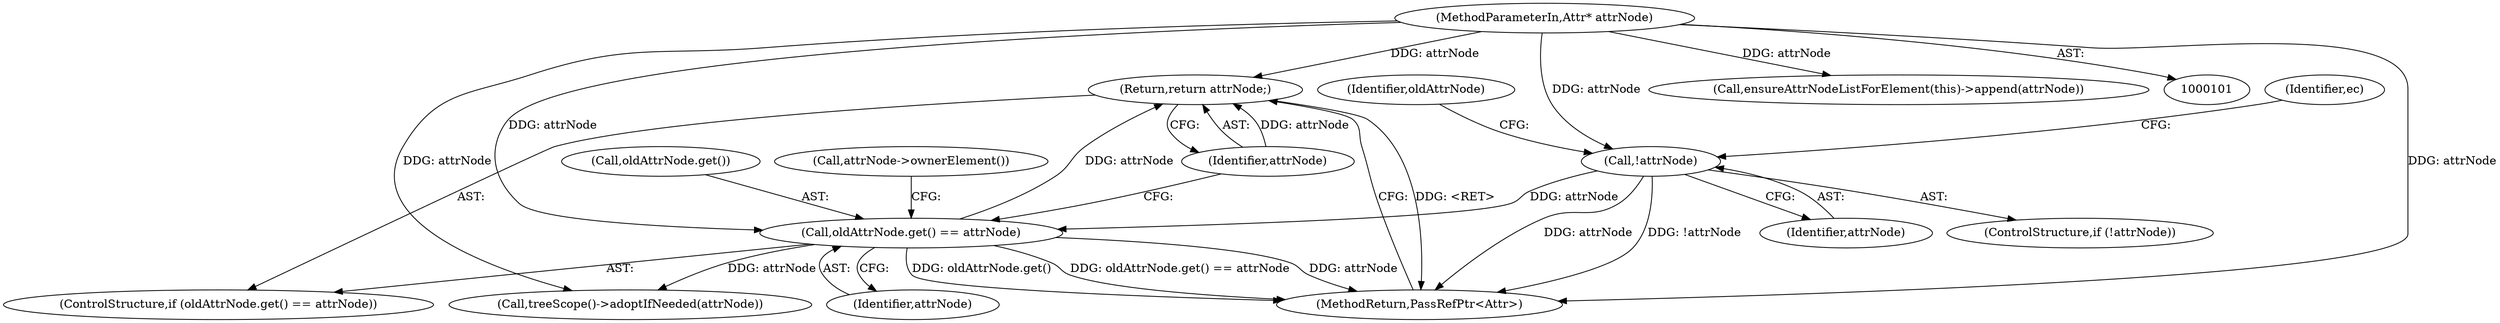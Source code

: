 digraph "0_Chrome_4ac8bc08e3306f38a5ab3e551aef6ad43753579c@pointer" {
"1000123" [label="(Return,return attrNode;)"];
"1000124" [label="(Identifier,attrNode)"];
"1000120" [label="(Call,oldAttrNode.get() == attrNode)"];
"1000106" [label="(Call,!attrNode)"];
"1000102" [label="(MethodParameterIn,Attr* attrNode)"];
"1000120" [label="(Call,oldAttrNode.get() == attrNode)"];
"1000110" [label="(Identifier,ec)"];
"1000123" [label="(Return,return attrNode;)"];
"1000167" [label="(Call,treeScope()->adoptIfNeeded(attrNode))"];
"1000119" [label="(ControlStructure,if (oldAttrNode.get() == attrNode))"];
"1000106" [label="(Call,!attrNode)"];
"1000173" [label="(MethodReturn,PassRefPtr<Attr>)"];
"1000116" [label="(Identifier,oldAttrNode)"];
"1000122" [label="(Identifier,attrNode)"];
"1000105" [label="(ControlStructure,if (!attrNode))"];
"1000121" [label="(Call,oldAttrNode.get())"];
"1000107" [label="(Identifier,attrNode)"];
"1000169" [label="(Call,ensureAttrNodeListForElement(this)->append(attrNode))"];
"1000102" [label="(MethodParameterIn,Attr* attrNode)"];
"1000126" [label="(Call,attrNode->ownerElement())"];
"1000124" [label="(Identifier,attrNode)"];
"1000123" -> "1000119"  [label="AST: "];
"1000123" -> "1000124"  [label="CFG: "];
"1000124" -> "1000123"  [label="AST: "];
"1000173" -> "1000123"  [label="CFG: "];
"1000123" -> "1000173"  [label="DDG: <RET>"];
"1000124" -> "1000123"  [label="DDG: attrNode"];
"1000120" -> "1000123"  [label="DDG: attrNode"];
"1000102" -> "1000123"  [label="DDG: attrNode"];
"1000124" -> "1000120"  [label="CFG: "];
"1000120" -> "1000119"  [label="AST: "];
"1000120" -> "1000122"  [label="CFG: "];
"1000121" -> "1000120"  [label="AST: "];
"1000122" -> "1000120"  [label="AST: "];
"1000126" -> "1000120"  [label="CFG: "];
"1000120" -> "1000173"  [label="DDG: oldAttrNode.get()"];
"1000120" -> "1000173"  [label="DDG: oldAttrNode.get() == attrNode"];
"1000120" -> "1000173"  [label="DDG: attrNode"];
"1000106" -> "1000120"  [label="DDG: attrNode"];
"1000102" -> "1000120"  [label="DDG: attrNode"];
"1000120" -> "1000167"  [label="DDG: attrNode"];
"1000106" -> "1000105"  [label="AST: "];
"1000106" -> "1000107"  [label="CFG: "];
"1000107" -> "1000106"  [label="AST: "];
"1000110" -> "1000106"  [label="CFG: "];
"1000116" -> "1000106"  [label="CFG: "];
"1000106" -> "1000173"  [label="DDG: attrNode"];
"1000106" -> "1000173"  [label="DDG: !attrNode"];
"1000102" -> "1000106"  [label="DDG: attrNode"];
"1000102" -> "1000101"  [label="AST: "];
"1000102" -> "1000173"  [label="DDG: attrNode"];
"1000102" -> "1000167"  [label="DDG: attrNode"];
"1000102" -> "1000169"  [label="DDG: attrNode"];
}
